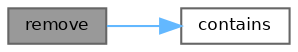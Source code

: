 digraph "remove"
{
 // LATEX_PDF_SIZE
  bgcolor="transparent";
  edge [fontname=Helvetica,fontsize=8,labelfontname=Helvetica,labelfontsize=8];
  node [fontname=Helvetica,fontsize=8,shape=box,height=0.2,width=0.4];
  rankdir="LR";
  Node1 [id="Node000001",label="remove",height=0.2,width=0.4,color="gray40", fillcolor="grey60", style="filled", fontcolor="black",tooltip=" "];
  Node1 -> Node2 [id="edge1_Node000001_Node000002",color="steelblue1",style="solid",tooltip=" "];
  Node2 [id="Node000002",label="contains",height=0.2,width=0.4,color="grey40", fillcolor="white", style="filled",URL="$d9/dcb/classchdr_1_1mazes_1_1graph_ab276ef23dd28f7f3f6a804f7a958141d.html#ab276ef23dd28f7f3f6a804f7a958141d",tooltip=" "];
}

